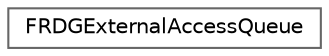 digraph "Graphical Class Hierarchy"
{
 // INTERACTIVE_SVG=YES
 // LATEX_PDF_SIZE
  bgcolor="transparent";
  edge [fontname=Helvetica,fontsize=10,labelfontname=Helvetica,labelfontsize=10];
  node [fontname=Helvetica,fontsize=10,shape=box,height=0.2,width=0.4];
  rankdir="LR";
  Node0 [id="Node000000",label="FRDGExternalAccessQueue",height=0.2,width=0.4,color="grey40", fillcolor="white", style="filled",URL="$d8/d39/classFRDGExternalAccessQueue.html",tooltip="Batches up RDG external resource access mode requests and submits them all at once to RDG."];
}
